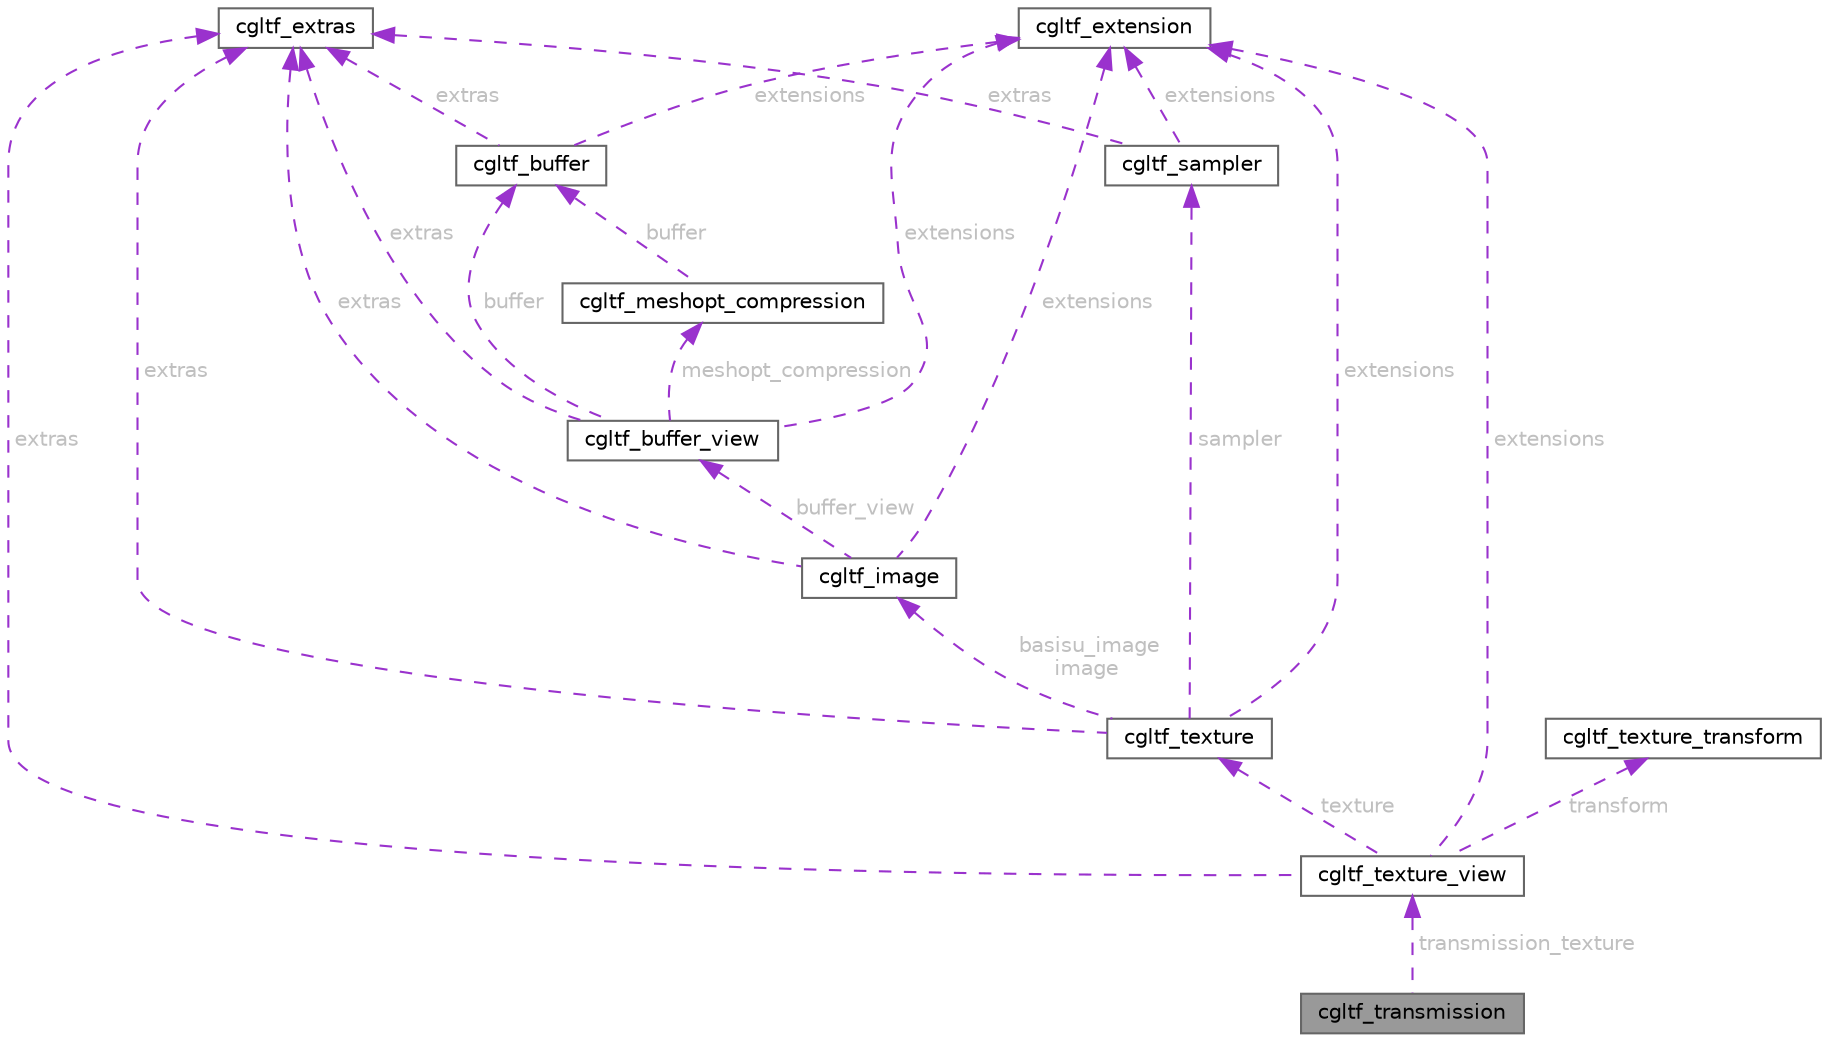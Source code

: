 digraph "cgltf_transmission"
{
 // LATEX_PDF_SIZE
  bgcolor="transparent";
  edge [fontname=Helvetica,fontsize=10,labelfontname=Helvetica,labelfontsize=10];
  node [fontname=Helvetica,fontsize=10,shape=box,height=0.2,width=0.4];
  Node1 [id="Node000001",label="cgltf_transmission",height=0.2,width=0.4,color="gray40", fillcolor="grey60", style="filled", fontcolor="black",tooltip=" "];
  Node2 -> Node1 [id="edge1_Node000001_Node000002",dir="back",color="darkorchid3",style="dashed",tooltip=" ",label=" transmission_texture",fontcolor="grey" ];
  Node2 [id="Node000002",label="cgltf_texture_view",height=0.2,width=0.4,color="gray40", fillcolor="white", style="filled",URL="$structcgltf__texture__view.html",tooltip=" "];
  Node3 -> Node2 [id="edge2_Node000002_Node000003",dir="back",color="darkorchid3",style="dashed",tooltip=" ",label=" texture",fontcolor="grey" ];
  Node3 [id="Node000003",label="cgltf_texture",height=0.2,width=0.4,color="gray40", fillcolor="white", style="filled",URL="$structcgltf__texture.html",tooltip=" "];
  Node4 -> Node3 [id="edge3_Node000003_Node000004",dir="back",color="darkorchid3",style="dashed",tooltip=" ",label=" basisu_image\nimage",fontcolor="grey" ];
  Node4 [id="Node000004",label="cgltf_image",height=0.2,width=0.4,color="gray40", fillcolor="white", style="filled",URL="$structcgltf__image.html",tooltip=" "];
  Node5 -> Node4 [id="edge4_Node000004_Node000005",dir="back",color="darkorchid3",style="dashed",tooltip=" ",label=" buffer_view",fontcolor="grey" ];
  Node5 [id="Node000005",label="cgltf_buffer_view",height=0.2,width=0.4,color="gray40", fillcolor="white", style="filled",URL="$structcgltf__buffer__view.html",tooltip=" "];
  Node6 -> Node5 [id="edge5_Node000005_Node000006",dir="back",color="darkorchid3",style="dashed",tooltip=" ",label=" buffer",fontcolor="grey" ];
  Node6 [id="Node000006",label="cgltf_buffer",height=0.2,width=0.4,color="gray40", fillcolor="white", style="filled",URL="$structcgltf__buffer.html",tooltip=" "];
  Node7 -> Node6 [id="edge6_Node000006_Node000007",dir="back",color="darkorchid3",style="dashed",tooltip=" ",label=" extras",fontcolor="grey" ];
  Node7 [id="Node000007",label="cgltf_extras",height=0.2,width=0.4,color="gray40", fillcolor="white", style="filled",URL="$structcgltf__extras.html",tooltip=" "];
  Node8 -> Node6 [id="edge7_Node000006_Node000008",dir="back",color="darkorchid3",style="dashed",tooltip=" ",label=" extensions",fontcolor="grey" ];
  Node8 [id="Node000008",label="cgltf_extension",height=0.2,width=0.4,color="gray40", fillcolor="white", style="filled",URL="$structcgltf__extension.html",tooltip=" "];
  Node9 -> Node5 [id="edge8_Node000005_Node000009",dir="back",color="darkorchid3",style="dashed",tooltip=" ",label=" meshopt_compression",fontcolor="grey" ];
  Node9 [id="Node000009",label="cgltf_meshopt_compression",height=0.2,width=0.4,color="gray40", fillcolor="white", style="filled",URL="$structcgltf__meshopt__compression.html",tooltip=" "];
  Node6 -> Node9 [id="edge9_Node000009_Node000006",dir="back",color="darkorchid3",style="dashed",tooltip=" ",label=" buffer",fontcolor="grey" ];
  Node7 -> Node5 [id="edge10_Node000005_Node000007",dir="back",color="darkorchid3",style="dashed",tooltip=" ",label=" extras",fontcolor="grey" ];
  Node8 -> Node5 [id="edge11_Node000005_Node000008",dir="back",color="darkorchid3",style="dashed",tooltip=" ",label=" extensions",fontcolor="grey" ];
  Node7 -> Node4 [id="edge12_Node000004_Node000007",dir="back",color="darkorchid3",style="dashed",tooltip=" ",label=" extras",fontcolor="grey" ];
  Node8 -> Node4 [id="edge13_Node000004_Node000008",dir="back",color="darkorchid3",style="dashed",tooltip=" ",label=" extensions",fontcolor="grey" ];
  Node10 -> Node3 [id="edge14_Node000003_Node000010",dir="back",color="darkorchid3",style="dashed",tooltip=" ",label=" sampler",fontcolor="grey" ];
  Node10 [id="Node000010",label="cgltf_sampler",height=0.2,width=0.4,color="gray40", fillcolor="white", style="filled",URL="$structcgltf__sampler.html",tooltip=" "];
  Node7 -> Node10 [id="edge15_Node000010_Node000007",dir="back",color="darkorchid3",style="dashed",tooltip=" ",label=" extras",fontcolor="grey" ];
  Node8 -> Node10 [id="edge16_Node000010_Node000008",dir="back",color="darkorchid3",style="dashed",tooltip=" ",label=" extensions",fontcolor="grey" ];
  Node7 -> Node3 [id="edge17_Node000003_Node000007",dir="back",color="darkorchid3",style="dashed",tooltip=" ",label=" extras",fontcolor="grey" ];
  Node8 -> Node3 [id="edge18_Node000003_Node000008",dir="back",color="darkorchid3",style="dashed",tooltip=" ",label=" extensions",fontcolor="grey" ];
  Node11 -> Node2 [id="edge19_Node000002_Node000011",dir="back",color="darkorchid3",style="dashed",tooltip=" ",label=" transform",fontcolor="grey" ];
  Node11 [id="Node000011",label="cgltf_texture_transform",height=0.2,width=0.4,color="gray40", fillcolor="white", style="filled",URL="$structcgltf__texture__transform.html",tooltip=" "];
  Node7 -> Node2 [id="edge20_Node000002_Node000007",dir="back",color="darkorchid3",style="dashed",tooltip=" ",label=" extras",fontcolor="grey" ];
  Node8 -> Node2 [id="edge21_Node000002_Node000008",dir="back",color="darkorchid3",style="dashed",tooltip=" ",label=" extensions",fontcolor="grey" ];
}
